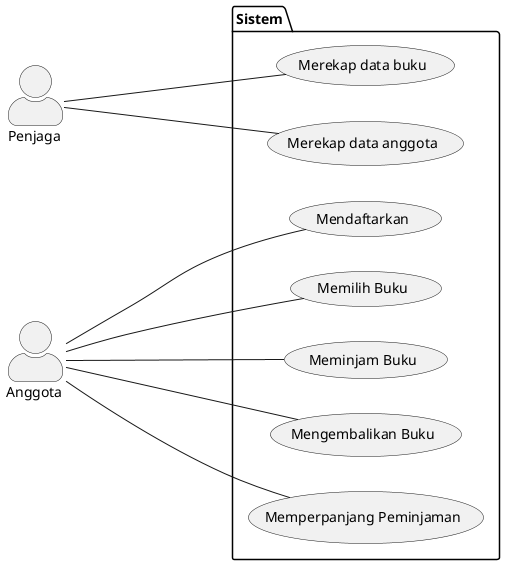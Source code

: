 @startuml usecase
skinparam actorStyle awesome
left to right direction

:Penjaga : as penjaga
:Anggota : as anggota
' "Anggota Baru " as baru
' "Anggota Lama" as lama

' baru ---|> anggota
' lama ---|> anggota

package Sistem{
    usecase "Mendaftarkan" as daftar
    usecase "Memilih Buku" as pilihan
    usecase "Meminjam Buku" as pinjam
    usecase "Mengembalikan Buku" as kembali
    usecase "Memperpanjang Peminjaman" as panjang
    usecase "Merekap data buku" as rekap_buku
    usecase "Merekap data anggota" as rekap_anggota
}

anggota ---- daftar
anggota ---- pilihan
anggota ---- pinjam
anggota ---- kembali
anggota ---- panjang
penjaga ---- rekap_buku
penjaga ---- rekap_anggota

@enduml